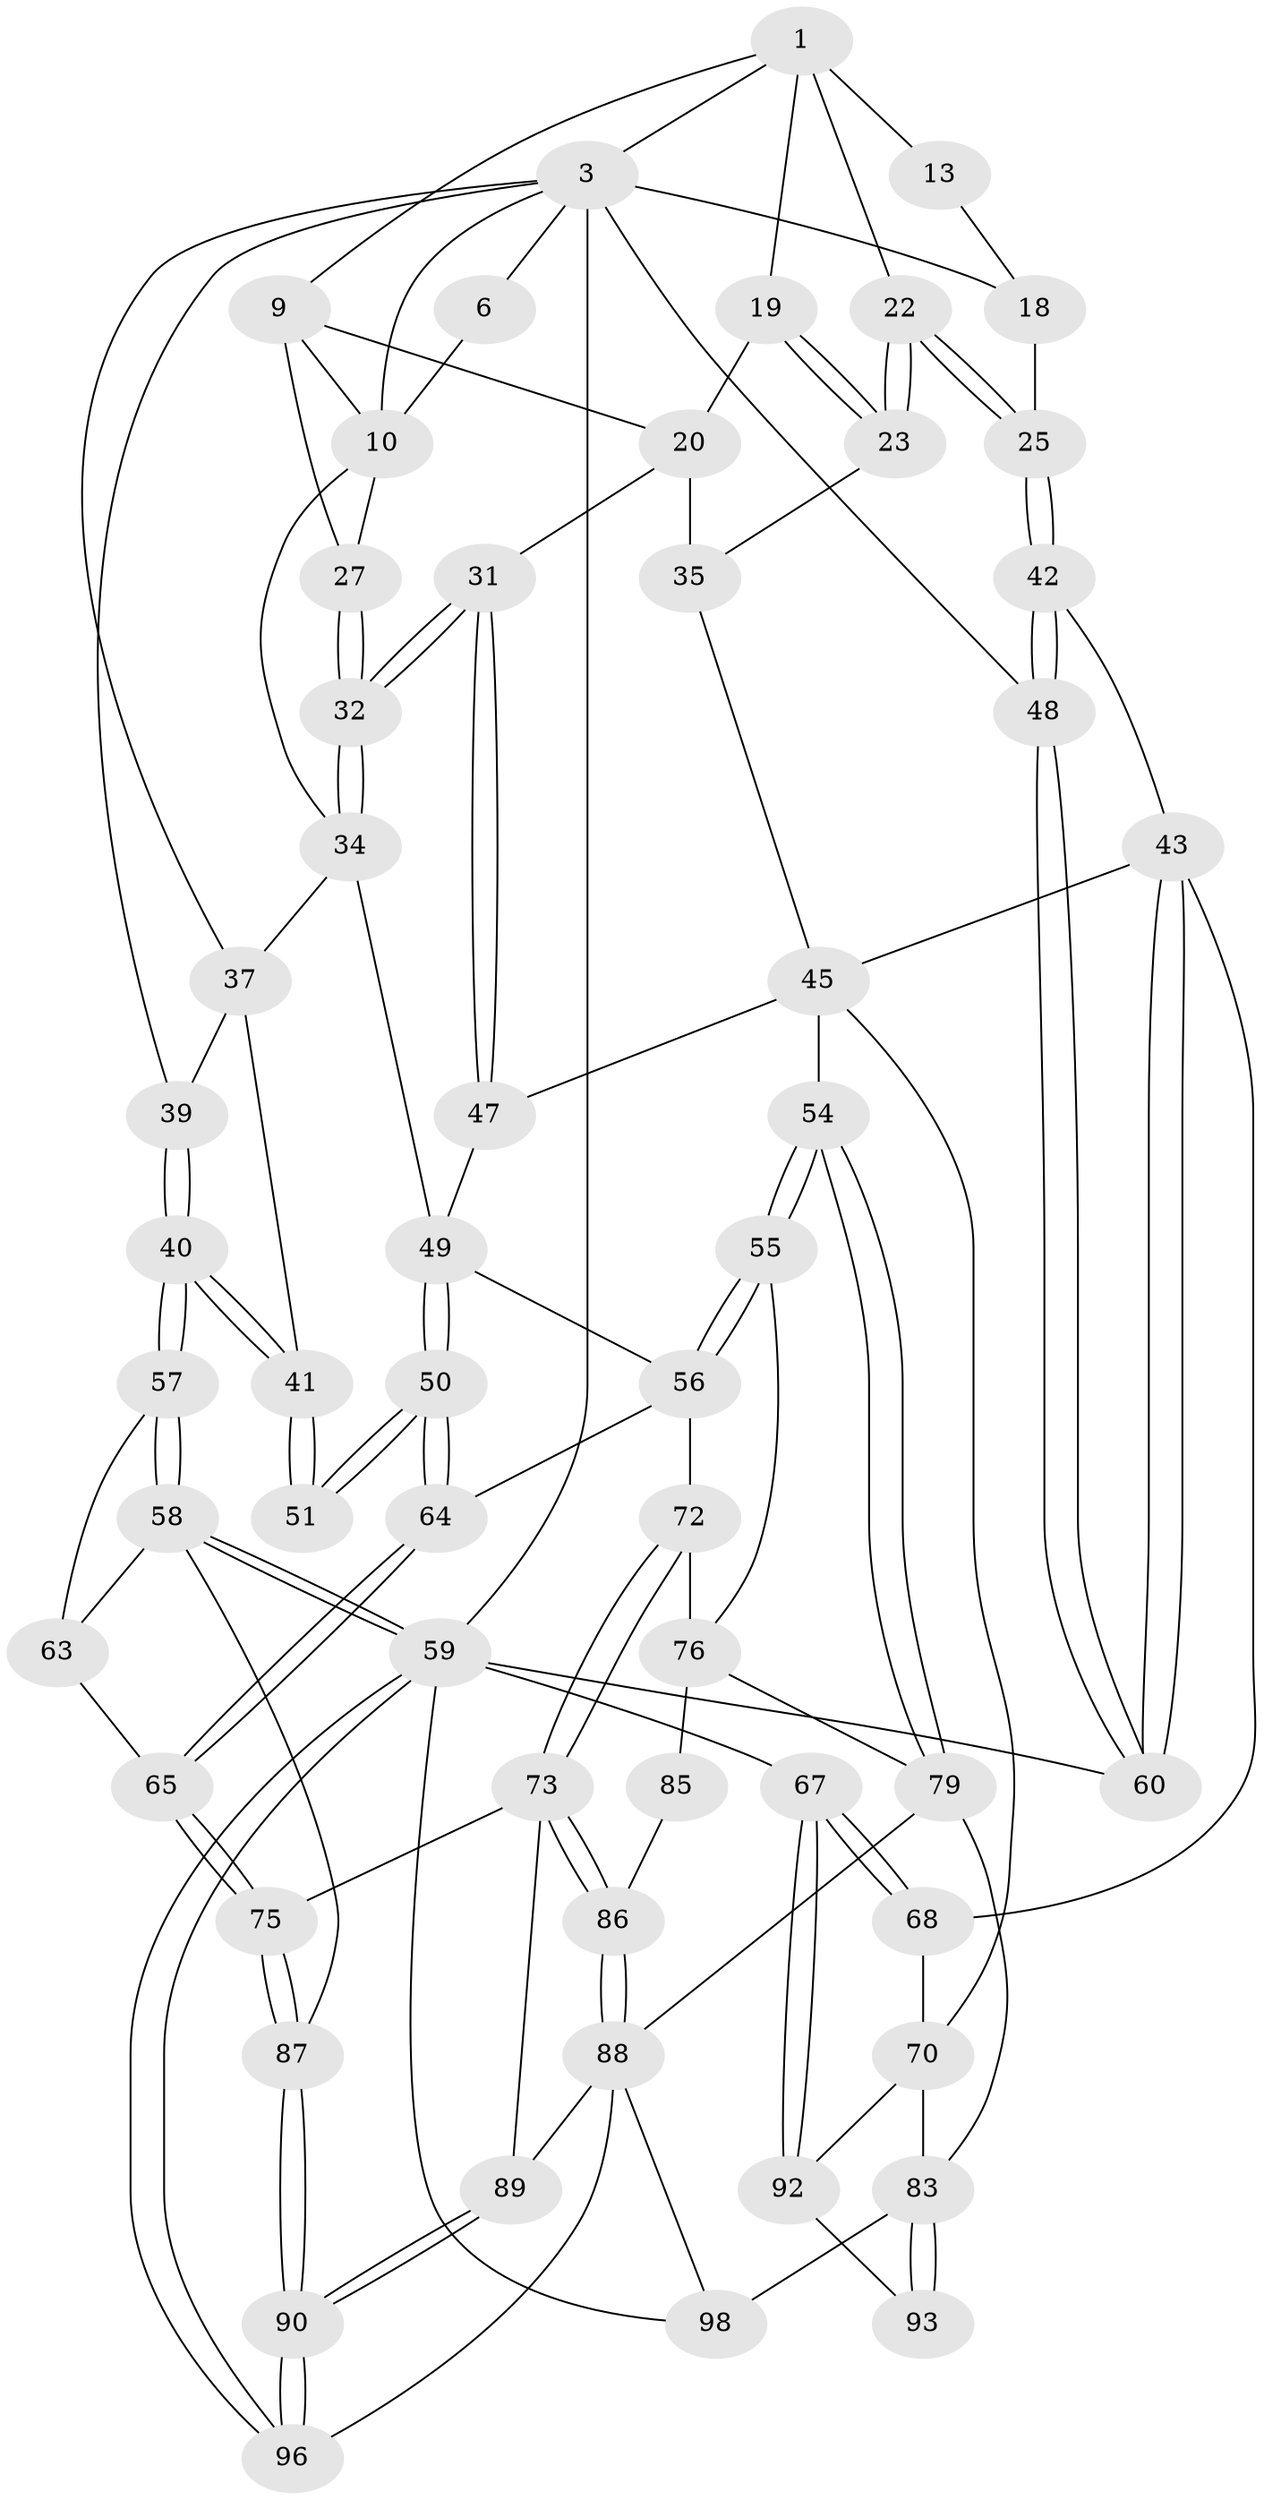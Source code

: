 // original degree distribution, {3: 0.030612244897959183, 5: 0.5408163265306123, 6: 0.21428571428571427, 4: 0.21428571428571427}
// Generated by graph-tools (version 1.1) at 2025/21/03/04/25 18:21:19]
// undirected, 58 vertices, 135 edges
graph export_dot {
graph [start="1"]
  node [color=gray90,style=filled];
  1 [pos="+0.5278631250839826+0",super="+2+7"];
  3 [pos="+1+0",super="+17+4"];
  6 [pos="+0.46506110384896787+0"];
  9 [pos="+0.4680407405463966+0.12002875230607156",super="+21"];
  10 [pos="+0.4270316709283227+0.021042375870572037",super="+15"];
  13 [pos="+0.8612081136781178+0"];
  18 [pos="+0.9293116864166574+0.11070608741643931",super="+24"];
  19 [pos="+0.5992747979425003+0.19948306267999738"];
  20 [pos="+0.5683301156296386+0.20853055127303396",super="+29"];
  22 [pos="+0.755493831934475+0.26519623521860036"];
  23 [pos="+0.7374556505973263+0.267543093379918"];
  25 [pos="+0.7827481779899171+0.281933329931505"];
  27 [pos="+0.39107376499519625+0.18059033749036307"];
  31 [pos="+0.46091628656739386+0.36601355614536096"];
  32 [pos="+0.4229696447831773+0.353096505946982"];
  34 [pos="+0.40361790996266284+0.3534981131131868",super="+36"];
  35 [pos="+0.6730398543638137+0.3231944946255353"];
  37 [pos="+0.19230534539422578+0.2737095906952341",super="+38"];
  39 [pos="+0+0.19416014940789905"];
  40 [pos="+0+0.3040837945447871"];
  41 [pos="+0.1498472040638827+0.32497297540281844"];
  42 [pos="+0.8247474355561891+0.34103147249861293"];
  43 [pos="+0.7945683602579561+0.4655336458737462",super="+44"];
  45 [pos="+0.6910595826955623+0.5338537902615212",super="+46+53"];
  47 [pos="+0.47991807348920984+0.41182408178875707"];
  48 [pos="+1+0.3865115130010623"];
  49 [pos="+0.253347823367093+0.5147835456421096",super="+52"];
  50 [pos="+0.24530132591483558+0.5231106153583469"];
  51 [pos="+0.1689445891524866+0.47245542587221034"];
  54 [pos="+0.5799615868972523+0.5886341990613291"];
  55 [pos="+0.5058385591819642+0.5667564551548887"];
  56 [pos="+0.4970018820282762+0.5542723465432909",super="+71"];
  57 [pos="+0+0.42381405984270215"];
  58 [pos="+0+0.7443524234249003",super="+78"];
  59 [pos="+0+1",super="+61"];
  60 [pos="+1+0.6019099956813055"];
  63 [pos="+0.10170863808252645+0.49897171333461965",super="+66"];
  64 [pos="+0.24611204608911144+0.5253880008016925"];
  65 [pos="+0.2325849168172607+0.6580700232893354"];
  67 [pos="+1+0.7450627404315311"];
  68 [pos="+0.765715765074481+0.5222682758122289",super="+69"];
  70 [pos="+0.6822766891648862+0.6452552905812944",super="+82"];
  72 [pos="+0.3708401070963066+0.6701733977664962"];
  73 [pos="+0.3159405647245975+0.7039756870722572",super="+74"];
  75 [pos="+0.2466184835147716+0.6871852090534095"];
  76 [pos="+0.48523574615472326+0.5999189216129677",super="+81+77"];
  79 [pos="+0.570468897450327+0.832340702523246",super="+80"];
  83 [pos="+0.6175959489058077+0.8041436909480378",super="+84"];
  85 [pos="+0.45918012557507326+0.7904834115203404"];
  86 [pos="+0.4183621259423784+0.7827781600088757"];
  87 [pos="+0.17163128610520573+0.8088176736314556"];
  88 [pos="+0.33159063214733+0.8451233487652339",super="+94"];
  89 [pos="+0.31634901564172885+0.8305850946842365"];
  90 [pos="+0.17165964267121864+0.8593561463184786"];
  92 [pos="+0.9196788390042347+0.7963356919725055"];
  93 [pos="+0.8822657951575841+0.834737237231745"];
  96 [pos="+0.057569651348915486+1"];
  98 [pos="+0.7243751389784471+1"];
  1 -- 3;
  1 -- 13 [weight=2];
  1 -- 19;
  1 -- 22;
  1 -- 9;
  3 -- 48;
  3 -- 18 [weight=2];
  3 -- 59 [weight=2];
  3 -- 37;
  3 -- 6;
  3 -- 39;
  3 -- 10;
  6 -- 10;
  9 -- 10;
  9 -- 27;
  9 -- 20 [weight=2];
  10 -- 27;
  10 -- 34;
  13 -- 18;
  18 -- 25;
  19 -- 20;
  19 -- 23;
  19 -- 23;
  20 -- 35;
  20 -- 31;
  22 -- 23;
  22 -- 23;
  22 -- 25;
  22 -- 25;
  23 -- 35;
  25 -- 42;
  25 -- 42;
  27 -- 32;
  27 -- 32;
  31 -- 32;
  31 -- 32;
  31 -- 47;
  31 -- 47;
  32 -- 34;
  32 -- 34;
  34 -- 49;
  34 -- 37;
  35 -- 45;
  37 -- 41;
  37 -- 39;
  39 -- 40;
  39 -- 40;
  40 -- 41;
  40 -- 41;
  40 -- 57;
  40 -- 57;
  41 -- 51;
  41 -- 51;
  42 -- 43;
  42 -- 48;
  42 -- 48;
  43 -- 60;
  43 -- 60;
  43 -- 68;
  43 -- 45;
  45 -- 47;
  45 -- 54;
  45 -- 70;
  47 -- 49;
  48 -- 60;
  48 -- 60;
  49 -- 50;
  49 -- 50;
  49 -- 56;
  50 -- 51;
  50 -- 51;
  50 -- 64;
  50 -- 64;
  54 -- 55;
  54 -- 55;
  54 -- 79;
  54 -- 79;
  55 -- 56;
  55 -- 56;
  55 -- 76;
  56 -- 64;
  56 -- 72;
  57 -- 58;
  57 -- 58;
  57 -- 63;
  58 -- 59;
  58 -- 59;
  58 -- 87;
  58 -- 63;
  59 -- 96;
  59 -- 96;
  59 -- 98;
  59 -- 67;
  59 -- 60;
  63 -- 65;
  64 -- 65;
  64 -- 65;
  65 -- 75;
  65 -- 75;
  67 -- 68;
  67 -- 68;
  67 -- 92;
  67 -- 92;
  68 -- 70 [weight=2];
  70 -- 83;
  70 -- 92;
  72 -- 73;
  72 -- 73;
  72 -- 76;
  73 -- 86;
  73 -- 86;
  73 -- 89;
  73 -- 75;
  75 -- 87;
  75 -- 87;
  76 -- 85 [weight=2];
  76 -- 79;
  79 -- 83;
  79 -- 88;
  83 -- 93 [weight=2];
  83 -- 93;
  83 -- 98;
  85 -- 86;
  86 -- 88;
  86 -- 88;
  87 -- 90;
  87 -- 90;
  88 -- 89;
  88 -- 98;
  88 -- 96;
  89 -- 90;
  89 -- 90;
  90 -- 96;
  90 -- 96;
  92 -- 93;
}
